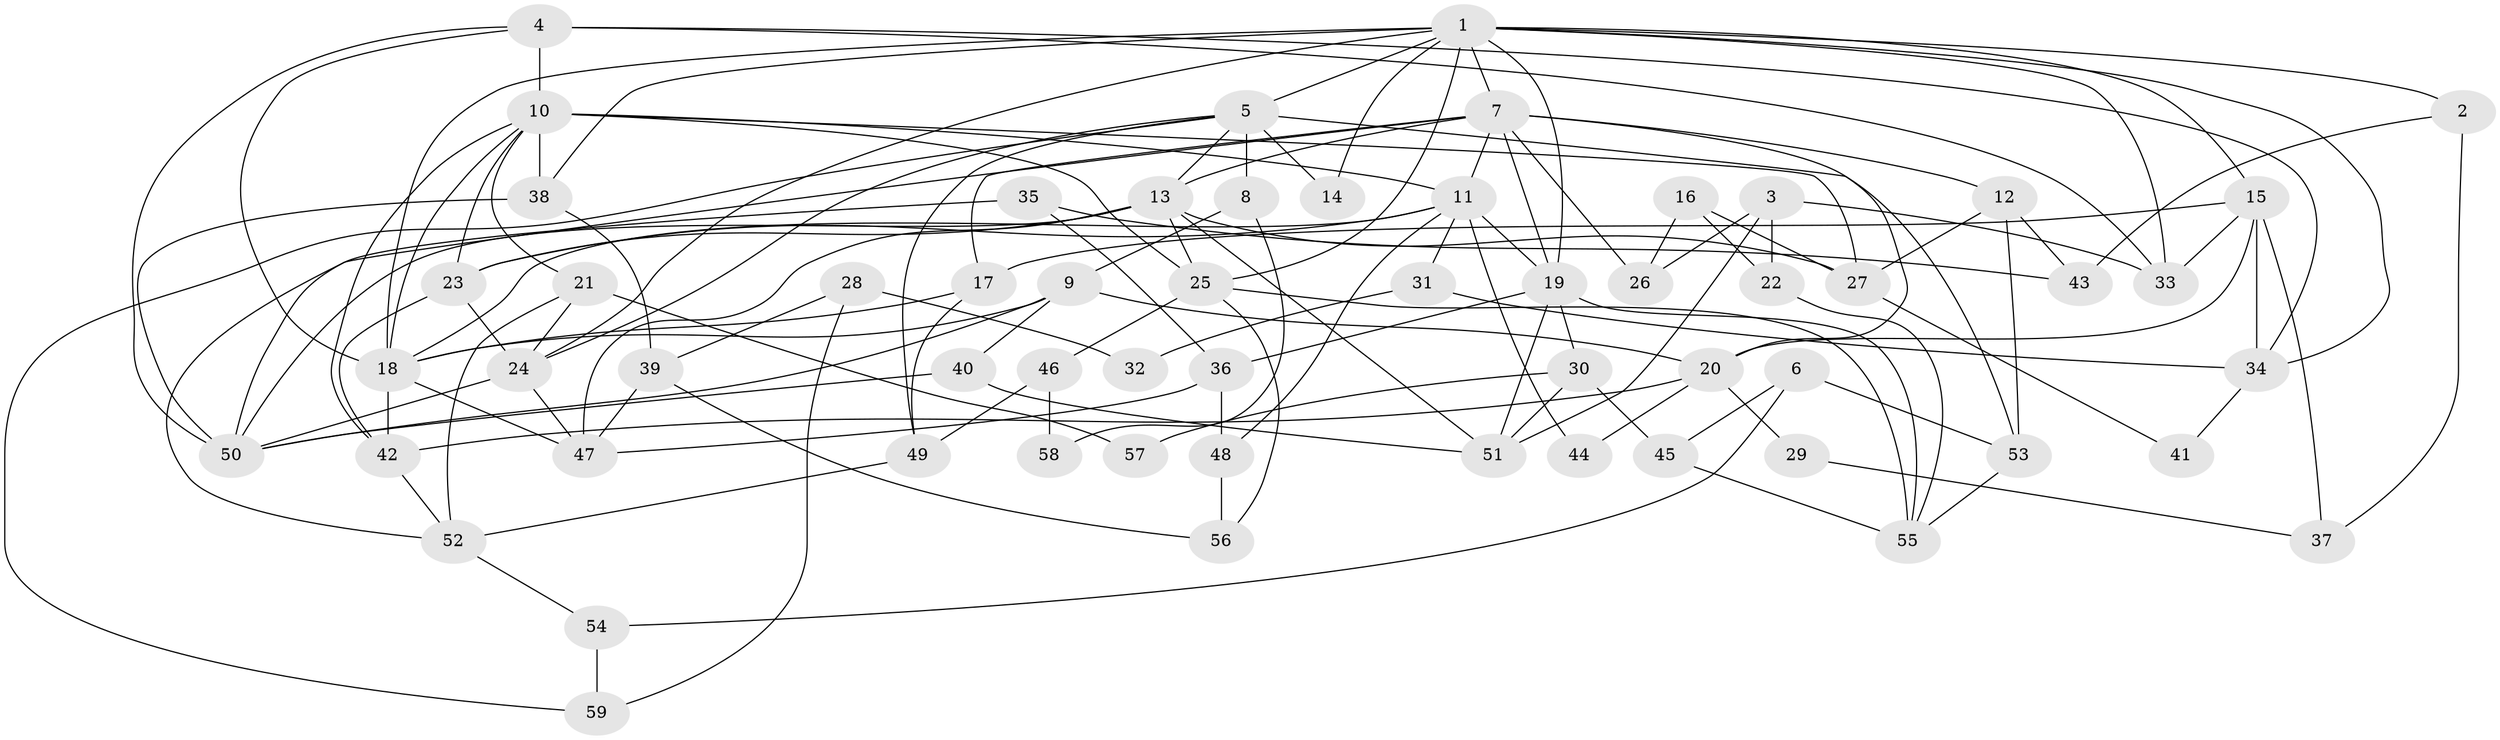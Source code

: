 // original degree distribution, {5: 0.1927710843373494, 4: 0.26506024096385544, 9: 0.012048192771084338, 3: 0.3253012048192771, 6: 0.07228915662650602, 2: 0.0963855421686747, 8: 0.012048192771084338, 7: 0.024096385542168676}
// Generated by graph-tools (version 1.1) at 2025/51/03/04/25 22:51:05]
// undirected, 59 vertices, 131 edges
graph export_dot {
  node [color=gray90,style=filled];
  1;
  2;
  3;
  4;
  5;
  6;
  7;
  8;
  9;
  10;
  11;
  12;
  13;
  14;
  15;
  16;
  17;
  18;
  19;
  20;
  21;
  22;
  23;
  24;
  25;
  26;
  27;
  28;
  29;
  30;
  31;
  32;
  33;
  34;
  35;
  36;
  37;
  38;
  39;
  40;
  41;
  42;
  43;
  44;
  45;
  46;
  47;
  48;
  49;
  50;
  51;
  52;
  53;
  54;
  55;
  56;
  57;
  58;
  59;
  1 -- 2 [weight=2.0];
  1 -- 5 [weight=2.0];
  1 -- 7 [weight=1.0];
  1 -- 14 [weight=1.0];
  1 -- 15 [weight=1.0];
  1 -- 18 [weight=1.0];
  1 -- 19 [weight=2.0];
  1 -- 24 [weight=1.0];
  1 -- 25 [weight=2.0];
  1 -- 33 [weight=1.0];
  1 -- 34 [weight=1.0];
  1 -- 38 [weight=1.0];
  2 -- 37 [weight=1.0];
  2 -- 43 [weight=1.0];
  3 -- 22 [weight=1.0];
  3 -- 26 [weight=1.0];
  3 -- 33 [weight=1.0];
  3 -- 51 [weight=1.0];
  4 -- 10 [weight=1.0];
  4 -- 18 [weight=1.0];
  4 -- 33 [weight=1.0];
  4 -- 34 [weight=1.0];
  4 -- 50 [weight=1.0];
  5 -- 8 [weight=1.0];
  5 -- 13 [weight=1.0];
  5 -- 14 [weight=1.0];
  5 -- 24 [weight=1.0];
  5 -- 49 [weight=1.0];
  5 -- 53 [weight=1.0];
  5 -- 59 [weight=1.0];
  6 -- 45 [weight=1.0];
  6 -- 53 [weight=1.0];
  6 -- 54 [weight=1.0];
  7 -- 11 [weight=1.0];
  7 -- 12 [weight=1.0];
  7 -- 13 [weight=1.0];
  7 -- 17 [weight=1.0];
  7 -- 19 [weight=2.0];
  7 -- 20 [weight=1.0];
  7 -- 26 [weight=1.0];
  7 -- 50 [weight=1.0];
  8 -- 9 [weight=1.0];
  8 -- 58 [weight=1.0];
  9 -- 18 [weight=1.0];
  9 -- 20 [weight=1.0];
  9 -- 40 [weight=1.0];
  9 -- 50 [weight=1.0];
  10 -- 11 [weight=1.0];
  10 -- 18 [weight=1.0];
  10 -- 21 [weight=1.0];
  10 -- 23 [weight=1.0];
  10 -- 25 [weight=1.0];
  10 -- 27 [weight=2.0];
  10 -- 38 [weight=1.0];
  10 -- 42 [weight=1.0];
  11 -- 18 [weight=1.0];
  11 -- 19 [weight=1.0];
  11 -- 23 [weight=1.0];
  11 -- 31 [weight=2.0];
  11 -- 44 [weight=1.0];
  11 -- 48 [weight=1.0];
  12 -- 27 [weight=1.0];
  12 -- 43 [weight=1.0];
  12 -- 53 [weight=1.0];
  13 -- 23 [weight=2.0];
  13 -- 25 [weight=1.0];
  13 -- 27 [weight=1.0];
  13 -- 47 [weight=1.0];
  13 -- 50 [weight=1.0];
  13 -- 51 [weight=1.0];
  15 -- 17 [weight=1.0];
  15 -- 20 [weight=1.0];
  15 -- 33 [weight=1.0];
  15 -- 34 [weight=1.0];
  15 -- 37 [weight=1.0];
  16 -- 22 [weight=1.0];
  16 -- 26 [weight=1.0];
  16 -- 27 [weight=1.0];
  17 -- 18 [weight=1.0];
  17 -- 49 [weight=1.0];
  18 -- 42 [weight=1.0];
  18 -- 47 [weight=1.0];
  19 -- 30 [weight=1.0];
  19 -- 36 [weight=1.0];
  19 -- 51 [weight=1.0];
  19 -- 55 [weight=1.0];
  20 -- 29 [weight=1.0];
  20 -- 42 [weight=1.0];
  20 -- 44 [weight=1.0];
  21 -- 24 [weight=1.0];
  21 -- 52 [weight=1.0];
  21 -- 57 [weight=1.0];
  22 -- 55 [weight=1.0];
  23 -- 24 [weight=1.0];
  23 -- 42 [weight=1.0];
  24 -- 47 [weight=1.0];
  24 -- 50 [weight=1.0];
  25 -- 46 [weight=1.0];
  25 -- 55 [weight=1.0];
  25 -- 56 [weight=1.0];
  27 -- 41 [weight=1.0];
  28 -- 32 [weight=1.0];
  28 -- 39 [weight=1.0];
  28 -- 59 [weight=1.0];
  29 -- 37 [weight=1.0];
  30 -- 45 [weight=1.0];
  30 -- 51 [weight=1.0];
  30 -- 57 [weight=1.0];
  31 -- 32 [weight=1.0];
  31 -- 34 [weight=1.0];
  34 -- 41 [weight=1.0];
  35 -- 36 [weight=1.0];
  35 -- 43 [weight=1.0];
  35 -- 52 [weight=1.0];
  36 -- 47 [weight=1.0];
  36 -- 48 [weight=1.0];
  38 -- 39 [weight=1.0];
  38 -- 50 [weight=1.0];
  39 -- 47 [weight=1.0];
  39 -- 56 [weight=1.0];
  40 -- 50 [weight=1.0];
  40 -- 51 [weight=1.0];
  42 -- 52 [weight=1.0];
  45 -- 55 [weight=1.0];
  46 -- 49 [weight=1.0];
  46 -- 58 [weight=1.0];
  48 -- 56 [weight=1.0];
  49 -- 52 [weight=1.0];
  52 -- 54 [weight=1.0];
  53 -- 55 [weight=1.0];
  54 -- 59 [weight=1.0];
}
